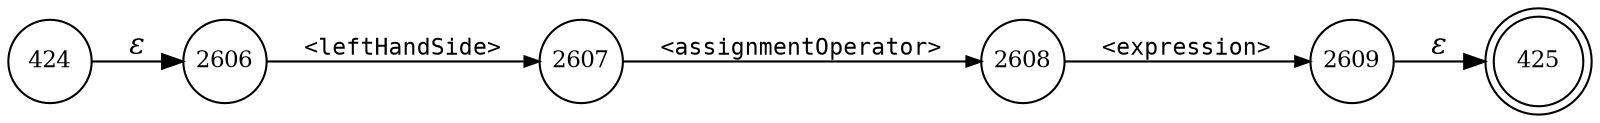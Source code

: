 digraph ATN {
rankdir=LR;
s425[fontsize=11, label="425", shape=doublecircle, fixedsize=true, width=.6];
s2608[fontsize=11,label="2608", shape=circle, fixedsize=true, width=.55, peripheries=1];
s2609[fontsize=11,label="2609", shape=circle, fixedsize=true, width=.55, peripheries=1];
s424[fontsize=11,label="424", shape=circle, fixedsize=true, width=.55, peripheries=1];
s2606[fontsize=11,label="2606", shape=circle, fixedsize=true, width=.55, peripheries=1];
s2607[fontsize=11,label="2607", shape=circle, fixedsize=true, width=.55, peripheries=1];
s424 -> s2606 [fontname="Times-Italic", label="&epsilon;"];
s2606 -> s2607 [fontsize=11, fontname="Courier", arrowsize=.7, label = "<leftHandSide>", arrowhead = normal];
s2607 -> s2608 [fontsize=11, fontname="Courier", arrowsize=.7, label = "<assignmentOperator>", arrowhead = normal];
s2608 -> s2609 [fontsize=11, fontname="Courier", arrowsize=.7, label = "<expression>", arrowhead = normal];
s2609 -> s425 [fontname="Times-Italic", label="&epsilon;"];
}